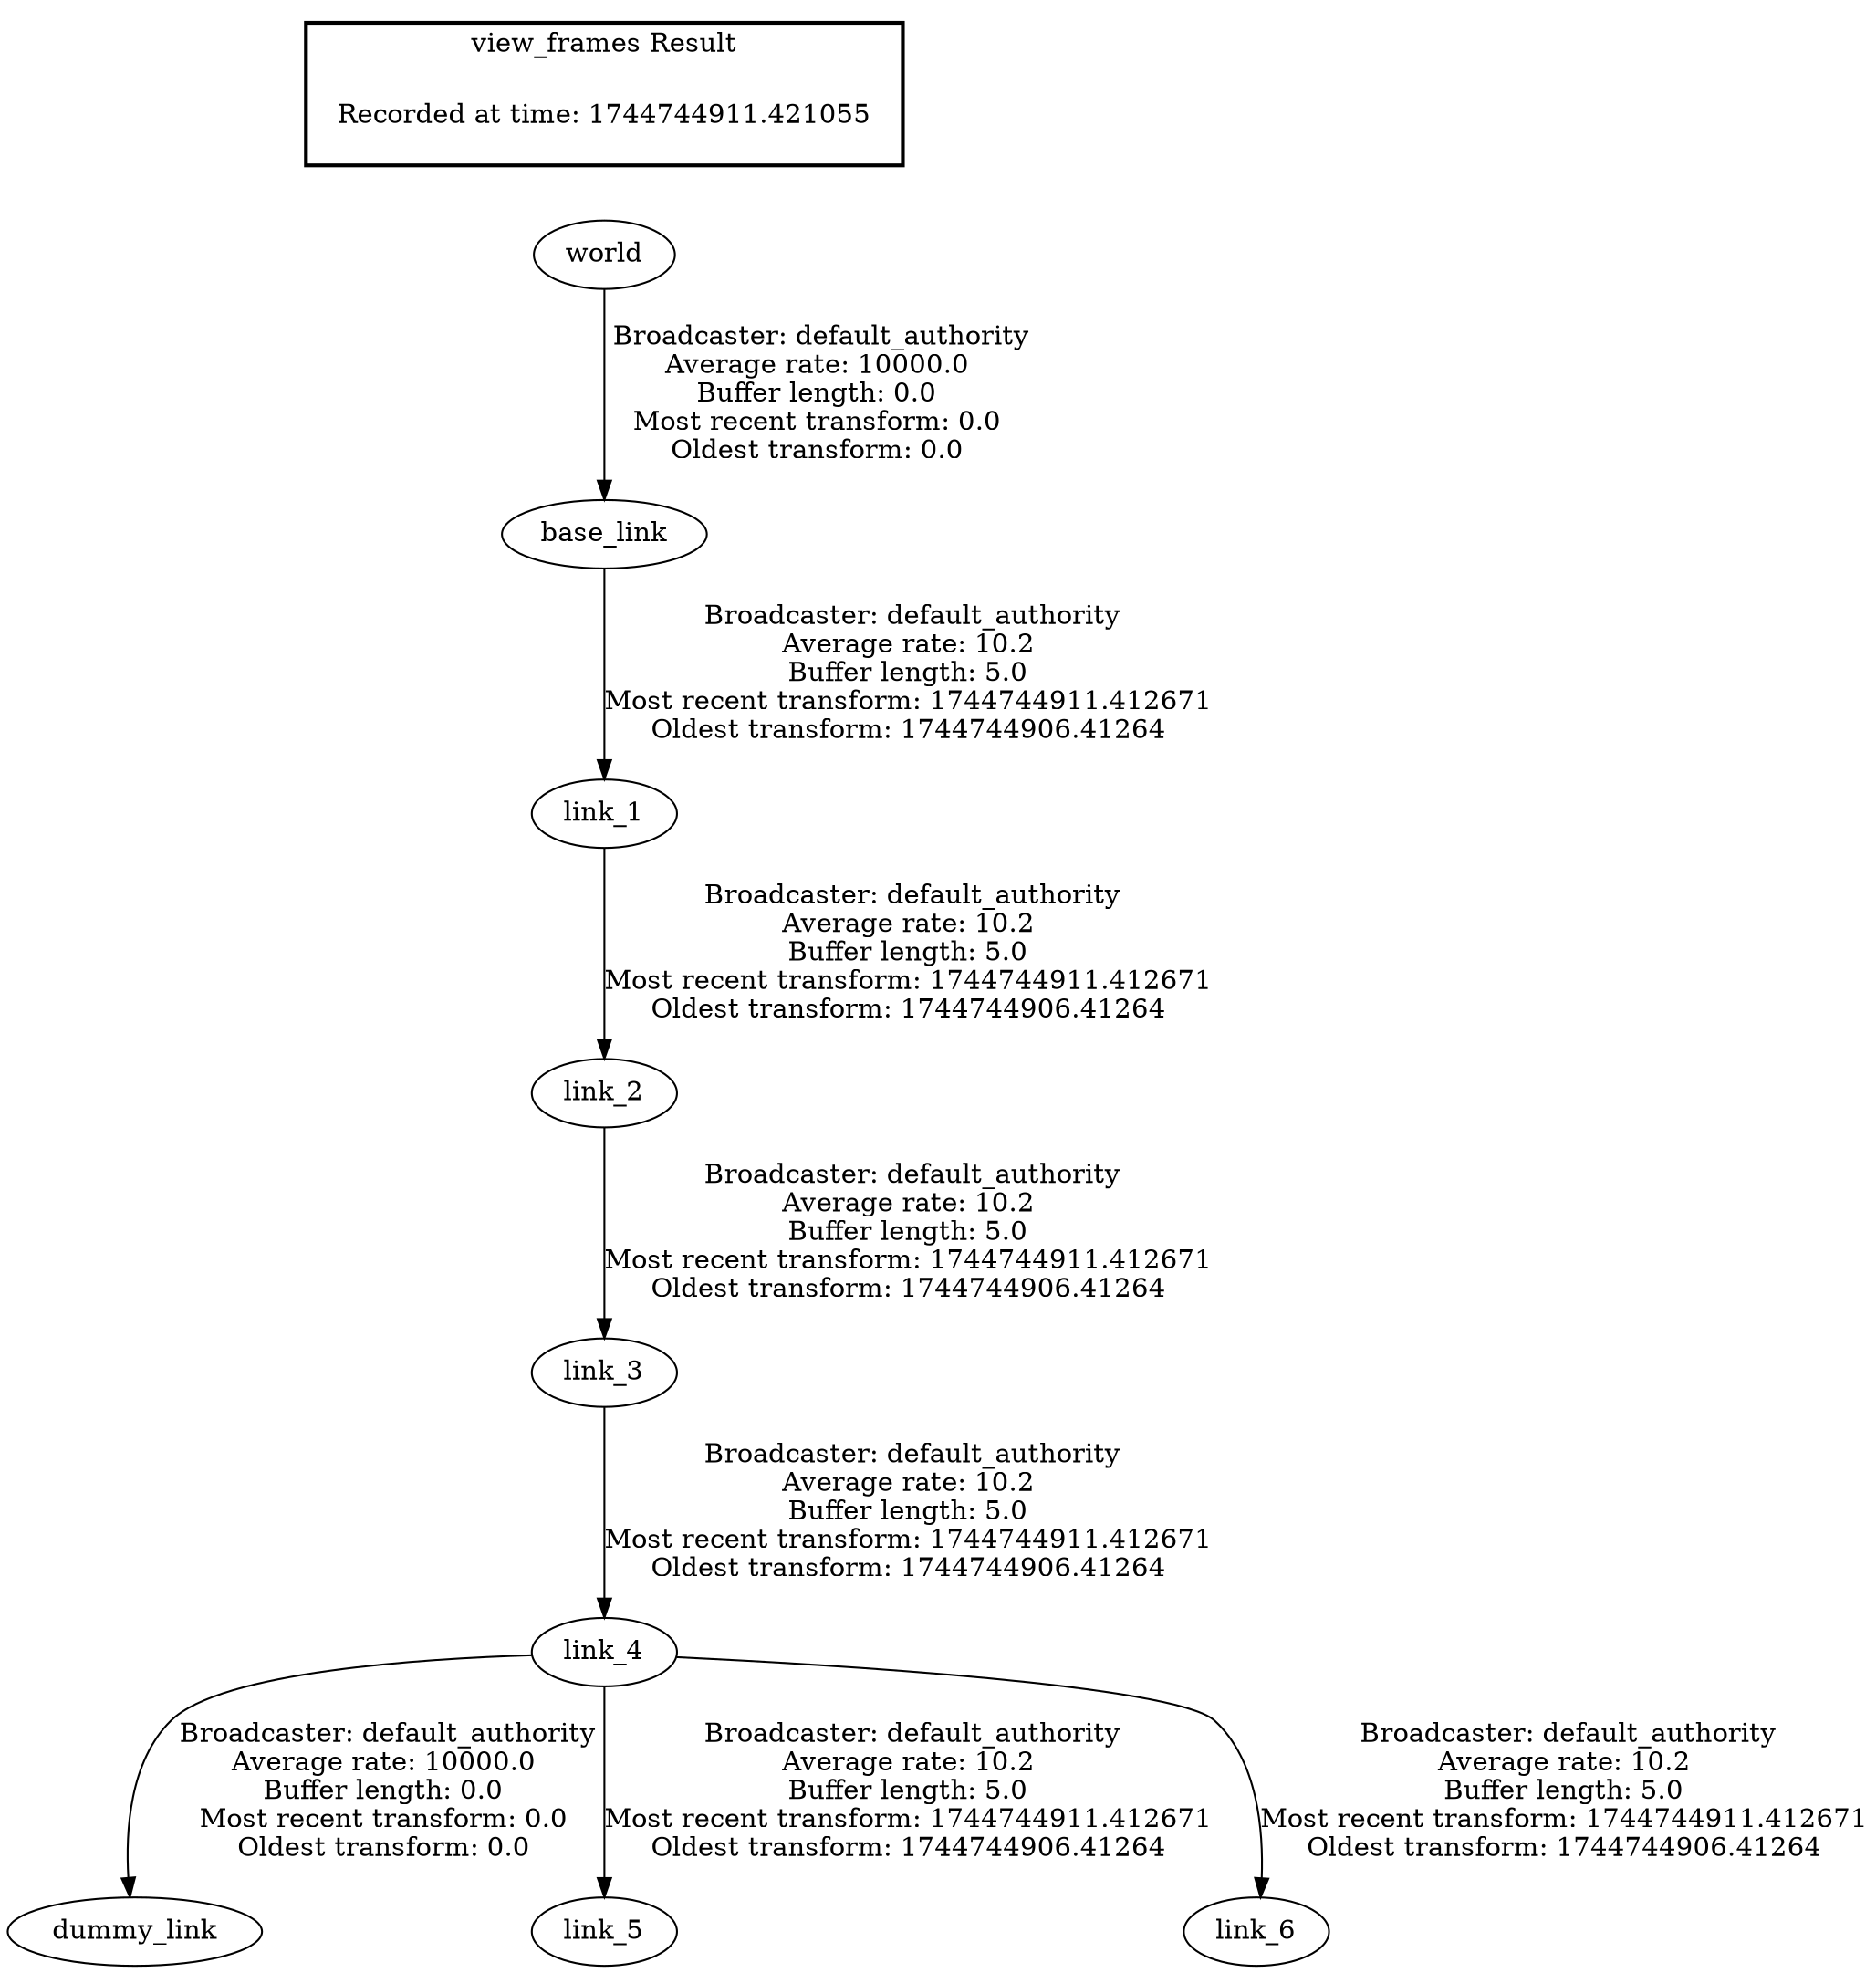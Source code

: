digraph G {
"link_4" -> "dummy_link"[label=" Broadcaster: default_authority\nAverage rate: 10000.0\nBuffer length: 0.0\nMost recent transform: 0.0\nOldest transform: 0.0\n"];
"link_3" -> "link_4"[label=" Broadcaster: default_authority\nAverage rate: 10.2\nBuffer length: 5.0\nMost recent transform: 1744744911.412671\nOldest transform: 1744744906.41264\n"];
"world" -> "base_link"[label=" Broadcaster: default_authority\nAverage rate: 10000.0\nBuffer length: 0.0\nMost recent transform: 0.0\nOldest transform: 0.0\n"];
"base_link" -> "link_1"[label=" Broadcaster: default_authority\nAverage rate: 10.2\nBuffer length: 5.0\nMost recent transform: 1744744911.412671\nOldest transform: 1744744906.41264\n"];
"link_1" -> "link_2"[label=" Broadcaster: default_authority\nAverage rate: 10.2\nBuffer length: 5.0\nMost recent transform: 1744744911.412671\nOldest transform: 1744744906.41264\n"];
"link_2" -> "link_3"[label=" Broadcaster: default_authority\nAverage rate: 10.2\nBuffer length: 5.0\nMost recent transform: 1744744911.412671\nOldest transform: 1744744906.41264\n"];
"link_4" -> "link_5"[label=" Broadcaster: default_authority\nAverage rate: 10.2\nBuffer length: 5.0\nMost recent transform: 1744744911.412671\nOldest transform: 1744744906.41264\n"];
"link_4" -> "link_6"[label=" Broadcaster: default_authority\nAverage rate: 10.2\nBuffer length: 5.0\nMost recent transform: 1744744911.412671\nOldest transform: 1744744906.41264\n"];
edge [style=invis];
 subgraph cluster_legend { style=bold; color=black; label ="view_frames Result";
"Recorded at time: 1744744911.421055"[ shape=plaintext ] ;
}->"world";
}